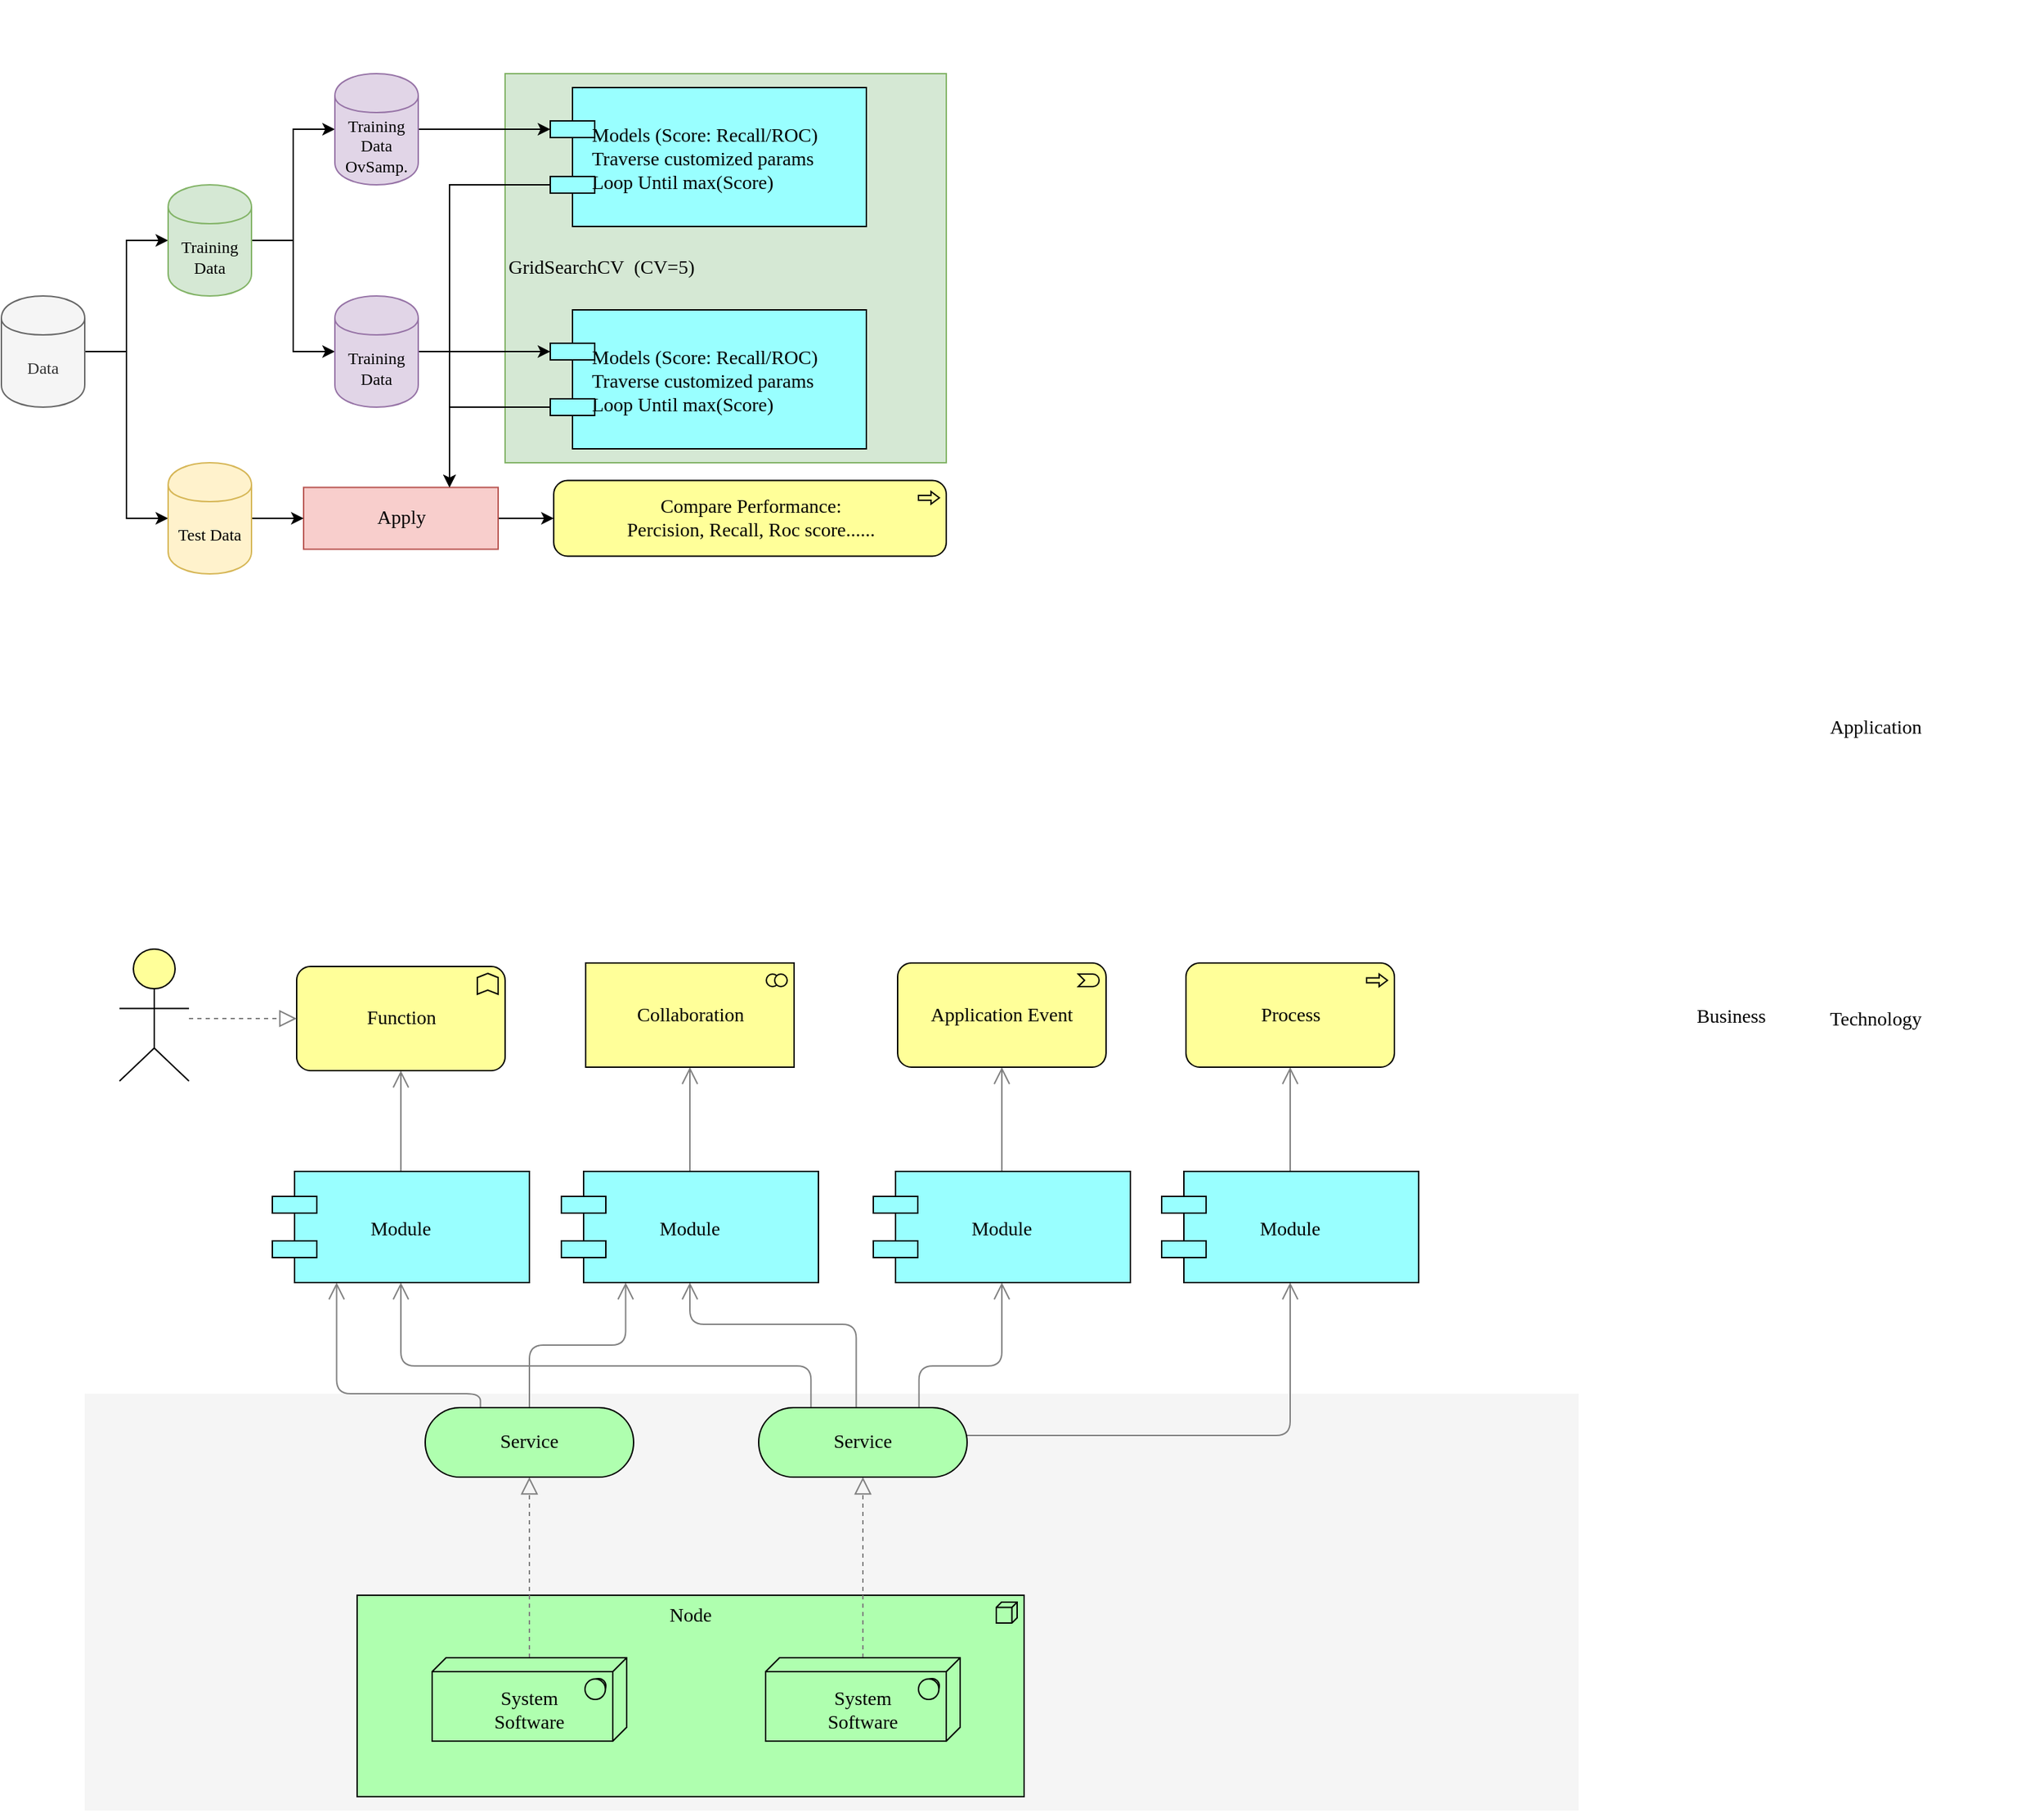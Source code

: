 <mxfile version="12.4.3" type="device" pages="1"><diagram id="6I0OCvxSQrVGMHxT2VVA" name="Page-1"><mxGraphModel dx="1412" dy="708" grid="1" gridSize="10" guides="1" tooltips="1" connect="1" arrows="1" fold="1" page="1" pageScale="1" pageWidth="1100" pageHeight="850" math="0" shadow="0"><root><mxCell id="0"/><mxCell id="1" parent="0"/><mxCell id="dKdSaXE48SgPbhcamS2K-30" value="" style="whiteSpace=wrap;html=1;strokeColor=none;strokeWidth=1;fillColor=#f5f5f5;fontSize=14;fontFamily=Comic Sans MS;" parent="1" vertex="1"><mxGeometry x="100" y="1030" width="1075" height="300" as="geometry"/></mxCell><mxCell id="G4nqg1O83RstsFLad4o0-21" style="edgeStyle=orthogonalEdgeStyle;rounded=0;orthogonalLoop=1;jettySize=auto;html=1;entryX=0;entryY=0.5;entryDx=0;entryDy=0;entryPerimeter=0;fontFamily=Comic Sans MS;" edge="1" parent="1" source="dKdSaXE48SgPbhcamS2K-31" target="G4nqg1O83RstsFLad4o0-19"><mxGeometry relative="1" as="geometry"/></mxCell><mxCell id="dKdSaXE48SgPbhcamS2K-31" value="Apply" style="whiteSpace=wrap;html=1;strokeColor=#b85450;strokeWidth=1;fillColor=#f8cecc;fontSize=14;fontFamily=Comic Sans MS;" parent="1" vertex="1"><mxGeometry x="257.5" y="377.75" width="140" height="44.5" as="geometry"/></mxCell><mxCell id="dKdSaXE48SgPbhcamS2K-32" value="&lt;font&gt;&lt;br&gt;&lt;br&gt;&lt;br&gt;&lt;br&gt;&lt;br&gt;&lt;br&gt;&lt;br&gt;&lt;br&gt;&lt;br&gt;&lt;br&gt;&lt;br&gt;GridSearchCV&amp;nbsp; (CV=5)&lt;br&gt;&lt;br&gt;&lt;br&gt;&lt;br&gt;&lt;br&gt;&lt;br&gt;&lt;br&gt;&lt;br&gt;&lt;br&gt;&lt;br&gt;&lt;br&gt;&lt;br&gt;&lt;/font&gt;" style="whiteSpace=wrap;html=1;strokeColor=#82b366;strokeWidth=1;fillColor=#d5e8d4;fontSize=14;align=left;fontFamily=Comic Sans MS;" parent="1" vertex="1"><mxGeometry x="402.5" y="80" width="317.5" height="280" as="geometry"/></mxCell><mxCell id="dKdSaXE48SgPbhcamS2K-33" value="Node" style="html=1;whiteSpace=wrap;fillColor=#AFFFAF;shape=mxgraph.archimate3.application;appType=node;archiType=square;fontSize=14;verticalAlign=top;fontFamily=Comic Sans MS;" parent="1" vertex="1"><mxGeometry x="296" y="1175" width="480" height="145" as="geometry"/></mxCell><mxCell id="dKdSaXE48SgPbhcamS2K-34" style="edgeStyle=elbowEdgeStyle;rounded=1;elbow=vertical;html=1;startSize=10;endArrow=block;endFill=0;endSize=10;jettySize=auto;orthogonalLoop=1;strokeColor=#808080;fontSize=14;dashed=1;fontFamily=Comic Sans MS;" parent="1" source="dKdSaXE48SgPbhcamS2K-35" target="dKdSaXE48SgPbhcamS2K-40" edge="1"><mxGeometry relative="1" as="geometry"/></mxCell><mxCell id="dKdSaXE48SgPbhcamS2K-35" value="&lt;div&gt;&lt;br&gt;&lt;/div&gt;System&lt;div&gt;Software&lt;/div&gt;" style="html=1;whiteSpace=wrap;fillColor=#AFFFAF;shape=mxgraph.archimate3.tech;techType=sysSw;fontSize=14;fontFamily=Comic Sans MS;" parent="1" vertex="1"><mxGeometry x="350" y="1220" width="140" height="60" as="geometry"/></mxCell><mxCell id="dKdSaXE48SgPbhcamS2K-36" style="edgeStyle=elbowEdgeStyle;rounded=1;elbow=vertical;html=1;startSize=10;endArrow=block;endFill=0;endSize=10;jettySize=auto;orthogonalLoop=1;strokeColor=#808080;fontSize=14;dashed=1;fontFamily=Comic Sans MS;" parent="1" source="dKdSaXE48SgPbhcamS2K-37" target="dKdSaXE48SgPbhcamS2K-45" edge="1"><mxGeometry relative="1" as="geometry"/></mxCell><mxCell id="dKdSaXE48SgPbhcamS2K-37" value="&lt;div&gt;&lt;br&gt;&lt;/div&gt;&lt;div&gt;&lt;span&gt;System&lt;/span&gt;&lt;div&gt;Software&lt;/div&gt;&lt;/div&gt;" style="html=1;whiteSpace=wrap;fillColor=#AFFFAF;shape=mxgraph.archimate3.tech;techType=sysSw;fontSize=14;fontFamily=Comic Sans MS;" parent="1" vertex="1"><mxGeometry x="590" y="1220" width="140" height="60" as="geometry"/></mxCell><mxCell id="dKdSaXE48SgPbhcamS2K-38" style="edgeStyle=elbowEdgeStyle;rounded=1;elbow=vertical;html=1;startSize=10;endArrow=open;endFill=0;endSize=10;jettySize=auto;orthogonalLoop=1;strokeColor=#808080;fontSize=14;entryX=0.25;entryY=1;fontFamily=Comic Sans MS;" parent="1" source="dKdSaXE48SgPbhcamS2K-40" target="dKdSaXE48SgPbhcamS2K-49" edge="1"><mxGeometry relative="1" as="geometry"/></mxCell><mxCell id="dKdSaXE48SgPbhcamS2K-39" style="edgeStyle=elbowEdgeStyle;rounded=1;elbow=vertical;html=1;startSize=10;endArrow=open;endFill=0;endSize=10;jettySize=auto;orthogonalLoop=1;strokeColor=#808080;fontSize=14;entryX=0.25;entryY=1;exitX=0.265;exitY=0.007;exitPerimeter=0;fontFamily=Comic Sans MS;" parent="1" source="dKdSaXE48SgPbhcamS2K-40" target="dKdSaXE48SgPbhcamS2K-47" edge="1"><mxGeometry relative="1" as="geometry"><Array as="points"><mxPoint x="328" y="1030"/></Array></mxGeometry></mxCell><mxCell id="dKdSaXE48SgPbhcamS2K-40" value="Service" style="html=1;whiteSpace=wrap;fillColor=#AFFFAF;shape=mxgraph.archimate3.service;fontSize=14;fontFamily=Comic Sans MS;" parent="1" vertex="1"><mxGeometry x="345" y="1040" width="150" height="50" as="geometry"/></mxCell><mxCell id="dKdSaXE48SgPbhcamS2K-41" style="edgeStyle=elbowEdgeStyle;rounded=1;elbow=vertical;html=1;startSize=10;endArrow=open;endFill=0;endSize=10;jettySize=auto;orthogonalLoop=1;strokeColor=#808080;fontSize=14;fontFamily=Comic Sans MS;" parent="1" source="dKdSaXE48SgPbhcamS2K-45" target="dKdSaXE48SgPbhcamS2K-53" edge="1"><mxGeometry relative="1" as="geometry"><Array as="points"><mxPoint x="815" y="1060"/></Array></mxGeometry></mxCell><mxCell id="dKdSaXE48SgPbhcamS2K-42" style="edgeStyle=elbowEdgeStyle;rounded=1;elbow=vertical;html=1;startSize=10;endArrow=open;endFill=0;endSize=10;jettySize=auto;orthogonalLoop=1;strokeColor=#808080;fontSize=14;entryX=0.5;entryY=1;exitX=0.769;exitY=0.025;exitPerimeter=0;fontFamily=Comic Sans MS;" parent="1" source="dKdSaXE48SgPbhcamS2K-45" target="dKdSaXE48SgPbhcamS2K-51" edge="1"><mxGeometry relative="1" as="geometry"><Array as="points"><mxPoint x="715" y="1010"/></Array></mxGeometry></mxCell><mxCell id="dKdSaXE48SgPbhcamS2K-43" style="edgeStyle=elbowEdgeStyle;rounded=1;elbow=vertical;html=1;startSize=10;endArrow=open;endFill=0;endSize=10;jettySize=auto;orthogonalLoop=1;strokeColor=#808080;fontSize=14;entryX=0.5;entryY=1;exitX=0.468;exitY=0.025;exitPerimeter=0;fontFamily=Comic Sans MS;" parent="1" source="dKdSaXE48SgPbhcamS2K-45" target="dKdSaXE48SgPbhcamS2K-49" edge="1"><mxGeometry relative="1" as="geometry"><Array as="points"><mxPoint x="605" y="980"/></Array></mxGeometry></mxCell><mxCell id="dKdSaXE48SgPbhcamS2K-44" style="edgeStyle=elbowEdgeStyle;rounded=1;elbow=vertical;html=1;startSize=10;endArrow=open;endFill=0;endSize=10;jettySize=auto;orthogonalLoop=1;strokeColor=#808080;fontSize=14;exitX=0.251;exitY=0.002;exitPerimeter=0;fontFamily=Comic Sans MS;" parent="1" source="dKdSaXE48SgPbhcamS2K-45" target="dKdSaXE48SgPbhcamS2K-47" edge="1"><mxGeometry relative="1" as="geometry"><Array as="points"><mxPoint x="495" y="1010"/></Array></mxGeometry></mxCell><mxCell id="dKdSaXE48SgPbhcamS2K-45" value="Service" style="html=1;whiteSpace=wrap;fillColor=#AFFFAF;shape=mxgraph.archimate3.service;fontSize=14;fontFamily=Comic Sans MS;" parent="1" vertex="1"><mxGeometry x="585" y="1040" width="150" height="50" as="geometry"/></mxCell><mxCell id="dKdSaXE48SgPbhcamS2K-46" style="edgeStyle=elbowEdgeStyle;rounded=1;elbow=vertical;html=1;startSize=10;endArrow=open;endFill=0;endSize=10;jettySize=auto;orthogonalLoop=1;strokeColor=#808080;fontSize=14;fontFamily=Comic Sans MS;" parent="1" source="dKdSaXE48SgPbhcamS2K-47" target="dKdSaXE48SgPbhcamS2K-54" edge="1"><mxGeometry relative="1" as="geometry"/></mxCell><mxCell id="dKdSaXE48SgPbhcamS2K-47" value="Module" style="shape=component;align=center;fillColor=#99ffff;gradientColor=none;fontSize=14;fontFamily=Comic Sans MS;" parent="1" vertex="1"><mxGeometry x="235" y="870" width="185" height="80" as="geometry"/></mxCell><mxCell id="dKdSaXE48SgPbhcamS2K-48" style="edgeStyle=elbowEdgeStyle;rounded=1;elbow=vertical;html=1;startSize=10;endArrow=open;endFill=0;endSize=10;jettySize=auto;orthogonalLoop=1;strokeColor=#808080;fontSize=14;fontFamily=Comic Sans MS;" parent="1" source="dKdSaXE48SgPbhcamS2K-49" target="dKdSaXE48SgPbhcamS2K-55" edge="1"><mxGeometry relative="1" as="geometry"/></mxCell><mxCell id="dKdSaXE48SgPbhcamS2K-49" value="Module" style="shape=component;align=center;fillColor=#99ffff;gradientColor=none;fontSize=14;fontFamily=Comic Sans MS;" parent="1" vertex="1"><mxGeometry x="443" y="870" width="185" height="80" as="geometry"/></mxCell><mxCell id="dKdSaXE48SgPbhcamS2K-50" style="edgeStyle=elbowEdgeStyle;rounded=1;elbow=vertical;html=1;startSize=10;endArrow=open;endFill=0;endSize=10;jettySize=auto;orthogonalLoop=1;strokeColor=#808080;fontSize=14;fontFamily=Comic Sans MS;" parent="1" source="dKdSaXE48SgPbhcamS2K-51" target="dKdSaXE48SgPbhcamS2K-56" edge="1"><mxGeometry relative="1" as="geometry"/></mxCell><mxCell id="dKdSaXE48SgPbhcamS2K-51" value="Module" style="shape=component;align=center;fillColor=#99ffff;gradientColor=none;fontSize=14;fontFamily=Comic Sans MS;" parent="1" vertex="1"><mxGeometry x="667.5" y="870" width="185" height="80" as="geometry"/></mxCell><mxCell id="dKdSaXE48SgPbhcamS2K-52" style="edgeStyle=elbowEdgeStyle;rounded=1;elbow=vertical;html=1;startSize=10;endArrow=open;endFill=0;endSize=10;jettySize=auto;orthogonalLoop=1;strokeColor=#808080;fontSize=14;fontFamily=Comic Sans MS;" parent="1" source="dKdSaXE48SgPbhcamS2K-53" target="dKdSaXE48SgPbhcamS2K-57" edge="1"><mxGeometry relative="1" as="geometry"/></mxCell><mxCell id="dKdSaXE48SgPbhcamS2K-53" value="Module" style="shape=component;align=center;fillColor=#99ffff;gradientColor=none;fontSize=14;fontFamily=Comic Sans MS;" parent="1" vertex="1"><mxGeometry x="875" y="870" width="185" height="80" as="geometry"/></mxCell><mxCell id="dKdSaXE48SgPbhcamS2K-54" value="Function" style="html=1;whiteSpace=wrap;fillColor=#ffff99;shape=mxgraph.archimate3.application;appType=func;archiType=rounded;fontSize=14;fontFamily=Comic Sans MS;" parent="1" vertex="1"><mxGeometry x="252.5" y="722.5" width="150" height="75" as="geometry"/></mxCell><mxCell id="dKdSaXE48SgPbhcamS2K-55" value="Collaboration" style="html=1;whiteSpace=wrap;fillColor=#ffff99;shape=mxgraph.archimate3.application;appType=collab;archiType=square;fontSize=14;fontFamily=Comic Sans MS;" parent="1" vertex="1"><mxGeometry x="460.5" y="720" width="150" height="75" as="geometry"/></mxCell><mxCell id="dKdSaXE48SgPbhcamS2K-56" value="Application Event" style="html=1;whiteSpace=wrap;fillColor=#ffff99;shape=mxgraph.archimate3.application;appType=event;archiType=rounded;fontSize=14;fontFamily=Comic Sans MS;" parent="1" vertex="1"><mxGeometry x="685" y="720" width="150" height="75" as="geometry"/></mxCell><mxCell id="dKdSaXE48SgPbhcamS2K-57" value="Process" style="html=1;whiteSpace=wrap;fillColor=#ffff99;shape=mxgraph.archimate3.application;appType=proc;archiType=rounded;fontSize=14;fontFamily=Comic Sans MS;" parent="1" vertex="1"><mxGeometry x="892.5" y="720" width="150" height="75" as="geometry"/></mxCell><mxCell id="dKdSaXE48SgPbhcamS2K-58" value="Technology" style="text;html=1;strokeColor=none;fillColor=none;align=center;verticalAlign=middle;whiteSpace=wrap;fontSize=14;fontFamily=Comic Sans MS;" parent="1" vertex="1"><mxGeometry x="1269" y="751" width="240" height="20" as="geometry"/></mxCell><mxCell id="dKdSaXE48SgPbhcamS2K-59" value="Application" style="text;html=1;strokeColor=none;fillColor=none;align=center;verticalAlign=middle;whiteSpace=wrap;fontSize=14;fontFamily=Comic Sans MS;" parent="1" vertex="1"><mxGeometry x="1269" y="541" width="240" height="20" as="geometry"/></mxCell><mxCell id="dKdSaXE48SgPbhcamS2K-60" value="Business" style="text;html=1;strokeColor=none;fillColor=none;align=center;verticalAlign=middle;whiteSpace=wrap;fontSize=14;fontFamily=Comic Sans MS;" parent="1" vertex="1"><mxGeometry x="1165" y="749" width="240" height="20" as="geometry"/></mxCell><mxCell id="dKdSaXE48SgPbhcamS2K-61" style="edgeStyle=elbowEdgeStyle;rounded=1;elbow=vertical;html=1;dashed=1;startSize=10;endArrow=block;endFill=0;endSize=10;jettySize=auto;orthogonalLoop=1;strokeColor=#808080;fontSize=14;fontFamily=Comic Sans MS;" parent="1" source="dKdSaXE48SgPbhcamS2K-62" target="dKdSaXE48SgPbhcamS2K-54" edge="1"><mxGeometry relative="1" as="geometry"/></mxCell><mxCell id="dKdSaXE48SgPbhcamS2K-62" value="" style="html=1;whiteSpace=wrap;fillColor=#ffff99;shape=mxgraph.archimate3.actor;fontSize=14;fontFamily=Comic Sans MS;" parent="1" vertex="1"><mxGeometry x="125" y="710" width="50" height="95" as="geometry"/></mxCell><mxCell id="G4nqg1O83RstsFLad4o0-4" style="edgeStyle=orthogonalEdgeStyle;rounded=0;orthogonalLoop=1;jettySize=auto;html=1;entryX=0;entryY=0.5;entryDx=0;entryDy=0;fontFamily=Comic Sans MS;" edge="1" parent="1" source="G4nqg1O83RstsFLad4o0-1" target="G4nqg1O83RstsFLad4o0-2"><mxGeometry relative="1" as="geometry"/></mxCell><mxCell id="G4nqg1O83RstsFLad4o0-5" style="edgeStyle=orthogonalEdgeStyle;rounded=0;orthogonalLoop=1;jettySize=auto;html=1;entryX=0;entryY=0.5;entryDx=0;entryDy=0;fontFamily=Comic Sans MS;" edge="1" parent="1" source="G4nqg1O83RstsFLad4o0-1" target="G4nqg1O83RstsFLad4o0-3"><mxGeometry relative="1" as="geometry"/></mxCell><mxCell id="G4nqg1O83RstsFLad4o0-1" value="Data" style="shape=cylinder;whiteSpace=wrap;html=1;boundedLbl=1;backgroundOutline=1;fontFamily=Comic Sans MS;fillColor=#f5f5f5;strokeColor=#666666;fontColor=#333333;" vertex="1" parent="1"><mxGeometry x="40" y="240" width="60" height="80" as="geometry"/></mxCell><mxCell id="G4nqg1O83RstsFLad4o0-8" style="edgeStyle=orthogonalEdgeStyle;rounded=0;orthogonalLoop=1;jettySize=auto;html=1;entryX=0;entryY=0.5;entryDx=0;entryDy=0;fontFamily=Comic Sans MS;" edge="1" parent="1" source="G4nqg1O83RstsFLad4o0-2" target="G4nqg1O83RstsFLad4o0-6"><mxGeometry relative="1" as="geometry"/></mxCell><mxCell id="G4nqg1O83RstsFLad4o0-9" style="edgeStyle=orthogonalEdgeStyle;rounded=0;orthogonalLoop=1;jettySize=auto;html=1;entryX=0;entryY=0.5;entryDx=0;entryDy=0;fontFamily=Comic Sans MS;" edge="1" parent="1" source="G4nqg1O83RstsFLad4o0-2" target="G4nqg1O83RstsFLad4o0-7"><mxGeometry relative="1" as="geometry"/></mxCell><mxCell id="G4nqg1O83RstsFLad4o0-2" value="Training Data" style="shape=cylinder;whiteSpace=wrap;html=1;boundedLbl=1;backgroundOutline=1;fontFamily=Comic Sans MS;fillColor=#d5e8d4;strokeColor=#82b366;" vertex="1" parent="1"><mxGeometry x="160" y="160" width="60" height="80" as="geometry"/></mxCell><mxCell id="G4nqg1O83RstsFLad4o0-16" style="edgeStyle=orthogonalEdgeStyle;rounded=0;orthogonalLoop=1;jettySize=auto;html=1;entryX=0;entryY=0.5;entryDx=0;entryDy=0;fontFamily=Comic Sans MS;" edge="1" parent="1" source="G4nqg1O83RstsFLad4o0-3" target="dKdSaXE48SgPbhcamS2K-31"><mxGeometry relative="1" as="geometry"/></mxCell><mxCell id="G4nqg1O83RstsFLad4o0-3" value="Test Data" style="shape=cylinder;whiteSpace=wrap;html=1;boundedLbl=1;backgroundOutline=1;fontFamily=Comic Sans MS;fillColor=#fff2cc;strokeColor=#d6b656;" vertex="1" parent="1"><mxGeometry x="160" y="360" width="60" height="80" as="geometry"/></mxCell><mxCell id="G4nqg1O83RstsFLad4o0-13" style="edgeStyle=orthogonalEdgeStyle;rounded=0;orthogonalLoop=1;jettySize=auto;html=1;entryX=0;entryY=0.3;entryDx=0;entryDy=0;fontFamily=Comic Sans MS;" edge="1" parent="1" source="G4nqg1O83RstsFLad4o0-6" target="G4nqg1O83RstsFLad4o0-10"><mxGeometry relative="1" as="geometry"/></mxCell><mxCell id="G4nqg1O83RstsFLad4o0-6" value="Training Data&lt;br&gt;OvSamp." style="shape=cylinder;whiteSpace=wrap;html=1;boundedLbl=1;backgroundOutline=1;fontFamily=Comic Sans MS;fillColor=#e1d5e7;strokeColor=#9673a6;" vertex="1" parent="1"><mxGeometry x="280" y="80" width="60" height="80" as="geometry"/></mxCell><mxCell id="G4nqg1O83RstsFLad4o0-14" style="edgeStyle=orthogonalEdgeStyle;rounded=0;orthogonalLoop=1;jettySize=auto;html=1;entryX=0;entryY=0.3;entryDx=0;entryDy=0;fontFamily=Comic Sans MS;" edge="1" parent="1" source="G4nqg1O83RstsFLad4o0-7" target="G4nqg1O83RstsFLad4o0-12"><mxGeometry relative="1" as="geometry"/></mxCell><mxCell id="G4nqg1O83RstsFLad4o0-7" value="Training Data" style="shape=cylinder;whiteSpace=wrap;html=1;boundedLbl=1;backgroundOutline=1;fontFamily=Comic Sans MS;fillColor=#e1d5e7;strokeColor=#9673a6;" vertex="1" parent="1"><mxGeometry x="280" y="240" width="60" height="80" as="geometry"/></mxCell><mxCell id="G4nqg1O83RstsFLad4o0-17" style="edgeStyle=orthogonalEdgeStyle;rounded=0;orthogonalLoop=1;jettySize=auto;html=1;exitX=0;exitY=0.7;exitDx=0;exitDy=0;entryX=0.75;entryY=0;entryDx=0;entryDy=0;fontFamily=Comic Sans MS;" edge="1" parent="1" source="G4nqg1O83RstsFLad4o0-10" target="dKdSaXE48SgPbhcamS2K-31"><mxGeometry relative="1" as="geometry"/></mxCell><mxCell id="G4nqg1O83RstsFLad4o0-10" value="        Models (Score: Recall/ROC)&#10;        Traverse customized params&#10;        Loop Until max(Score)" style="shape=component;align=left;fillColor=#99ffff;gradientColor=none;fontSize=14;fontFamily=Comic Sans MS;" vertex="1" parent="1"><mxGeometry x="435" y="90" width="227.5" height="100" as="geometry"/></mxCell><mxCell id="G4nqg1O83RstsFLad4o0-18" style="edgeStyle=orthogonalEdgeStyle;rounded=0;orthogonalLoop=1;jettySize=auto;html=1;exitX=0;exitY=0.7;exitDx=0;exitDy=0;entryX=0.75;entryY=0;entryDx=0;entryDy=0;fontFamily=Comic Sans MS;" edge="1" parent="1" source="G4nqg1O83RstsFLad4o0-12" target="dKdSaXE48SgPbhcamS2K-31"><mxGeometry relative="1" as="geometry"/></mxCell><mxCell id="G4nqg1O83RstsFLad4o0-12" value="        Models (Score: Recall/ROC)&#10;        Traverse customized params&#10;        Loop Until max(Score)" style="shape=component;align=left;fillColor=#99ffff;gradientColor=none;fontSize=14;fontFamily=Comic Sans MS;" vertex="1" parent="1"><mxGeometry x="435" y="250" width="227.5" height="100" as="geometry"/></mxCell><mxCell id="G4nqg1O83RstsFLad4o0-19" value="Compare Performance:&lt;br&gt;Percision, Recall, Roc score......" style="html=1;whiteSpace=wrap;fillColor=#ffff99;shape=mxgraph.archimate3.application;appType=proc;archiType=rounded;fontSize=14;fontFamily=Comic Sans MS;" vertex="1" parent="1"><mxGeometry x="437.5" y="372.75" width="282.5" height="54.5" as="geometry"/></mxCell></root></mxGraphModel></diagram></mxfile>